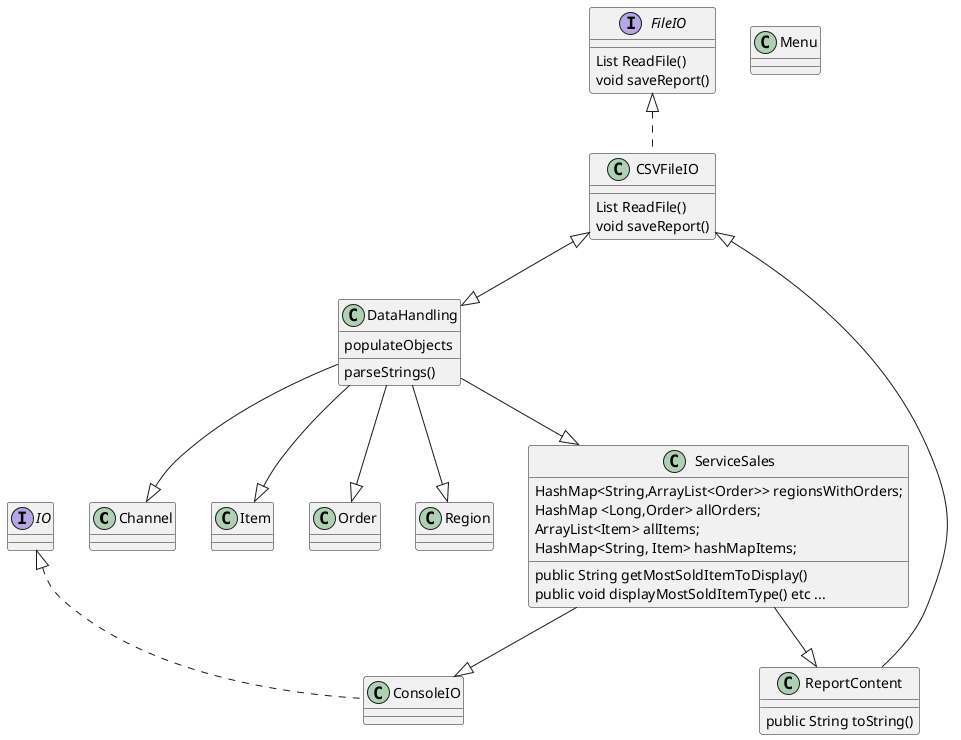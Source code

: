 @startuml
'https://plantuml.com/class-diagram

class Channel
class ConsoleIO implements IO
class CSVFileIO implements FileIO{
List ReadFile()
void saveReport()
}
class DataHandling{
parseStrings()
populateObjects
}
interface FileIO{
List ReadFile()
void saveReport()
}

interface IO
class Item
class Menu
class Order
class Region
class ReportContent{
public String toString()
}
class ServiceSales{
 HashMap<String,ArrayList<Order>> regionsWithOrders;
 HashMap <Long,Order> allOrders;
 ArrayList<Item> allItems;
 HashMap<String, Item> hashMapItems;
  public String getMostSoldItemToDisplay()
  public void displayMostSoldItemType() etc ...
}


CSVFileIO <|-- ReportContent
CSVFileIO <|--|> DataHandling
DataHandling --|> Order
DataHandling --|> ServiceSales
DataHandling --|> Region
DataHandling --|> Item
DataHandling --|> Channel
ServiceSales --|> ReportContent
ServiceSales --|> ConsoleIO
@enduml